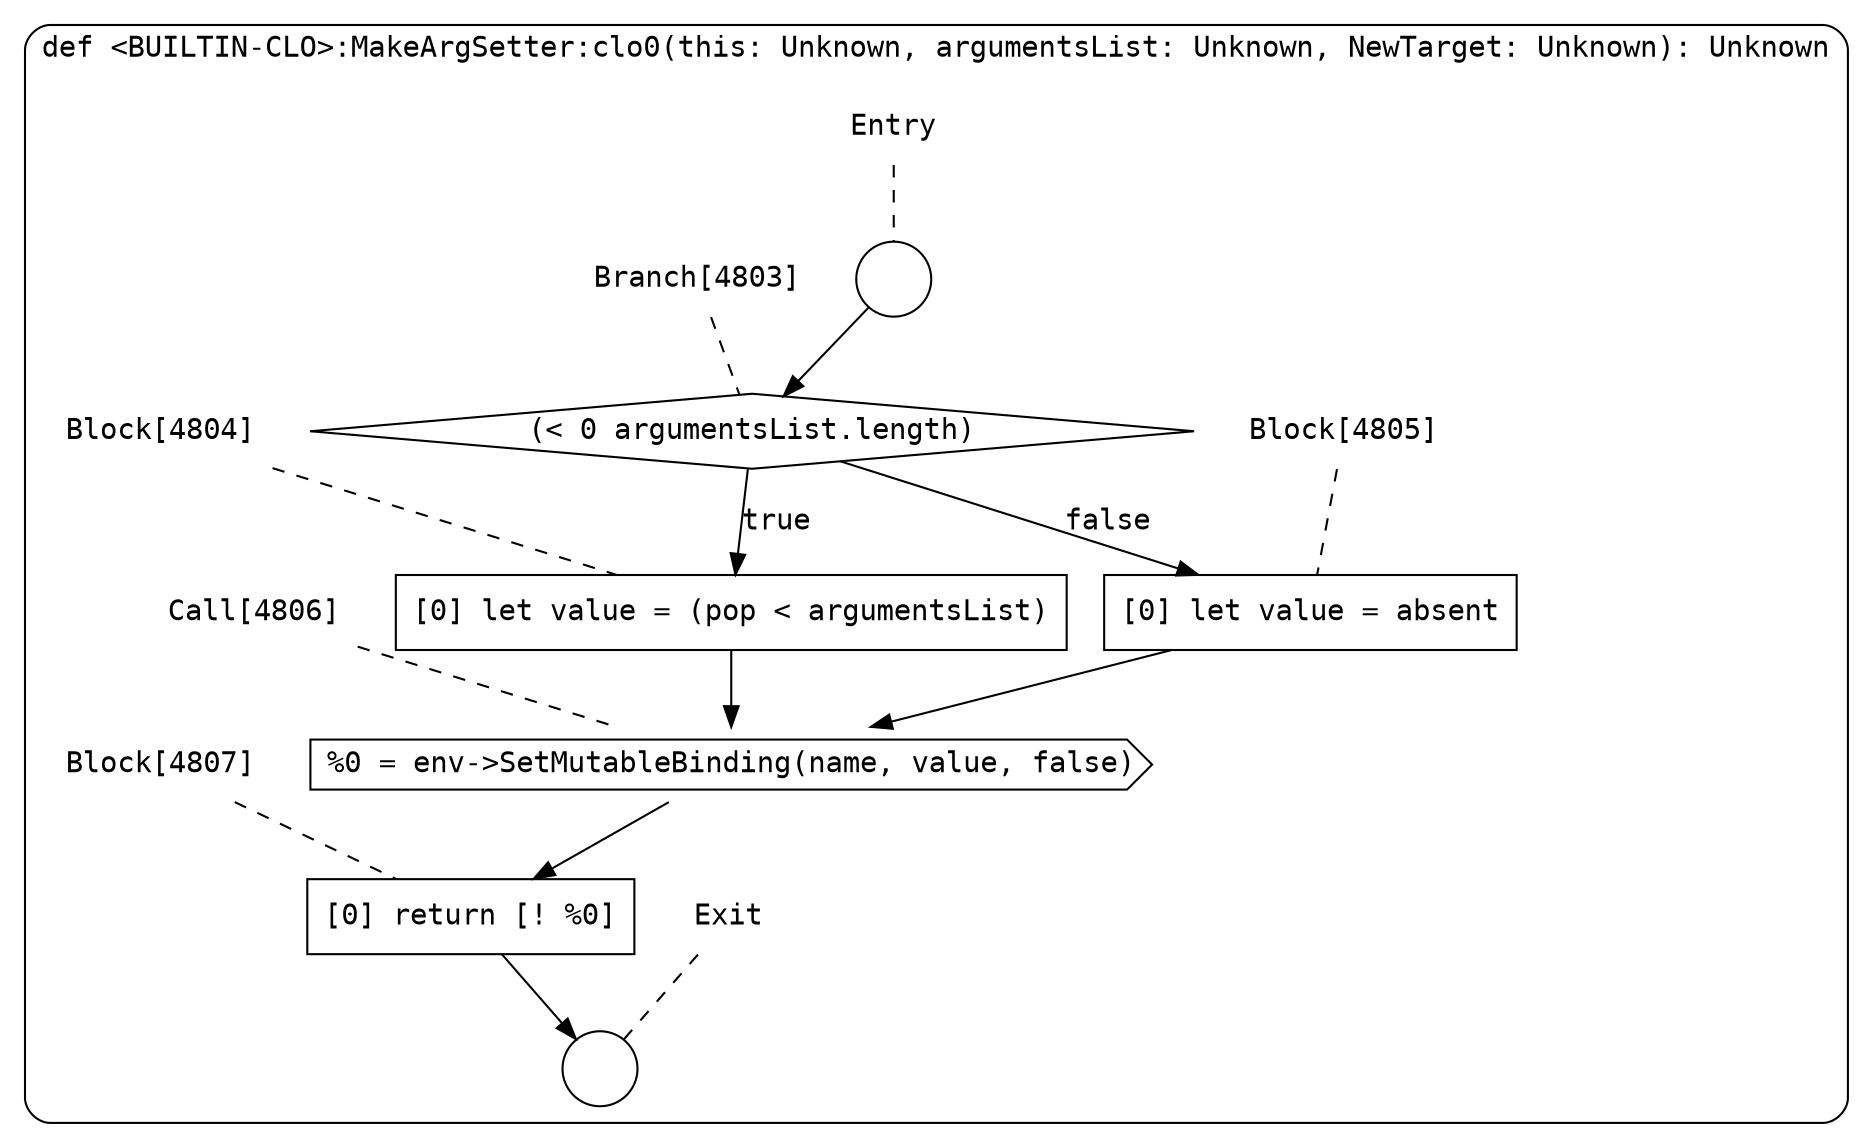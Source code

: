 digraph {
  graph [fontname = "Consolas"]
  node [fontname = "Consolas"]
  edge [fontname = "Consolas"]
  subgraph cluster1123 {
    label = "def <BUILTIN-CLO>:MakeArgSetter:clo0(this: Unknown, argumentsList: Unknown, NewTarget: Unknown): Unknown"
    style = rounded
    cluster1123_entry_name [shape=none, label=<<font color="black">Entry</font>>]
    cluster1123_entry_name -> cluster1123_entry [arrowhead=none, color="black", style=dashed]
    cluster1123_entry [shape=circle label=" " color="black" fillcolor="white" style=filled]
    cluster1123_entry -> node4803 [color="black"]
    cluster1123_exit_name [shape=none, label=<<font color="black">Exit</font>>]
    cluster1123_exit_name -> cluster1123_exit [arrowhead=none, color="black", style=dashed]
    cluster1123_exit [shape=circle label=" " color="black" fillcolor="white" style=filled]
    node4803_name [shape=none, label=<<font color="black">Branch[4803]</font>>]
    node4803_name -> node4803 [arrowhead=none, color="black", style=dashed]
    node4803 [shape=diamond, label=<<font color="black">(&lt; 0 argumentsList.length)</font>> color="black" fillcolor="white", style=filled]
    node4803 -> node4804 [label=<<font color="black">true</font>> color="black"]
    node4803 -> node4805 [label=<<font color="black">false</font>> color="black"]
    node4804_name [shape=none, label=<<font color="black">Block[4804]</font>>]
    node4804_name -> node4804 [arrowhead=none, color="black", style=dashed]
    node4804 [shape=box, label=<<font color="black">[0] let value = (pop &lt; argumentsList)<BR ALIGN="LEFT"/></font>> color="black" fillcolor="white", style=filled]
    node4804 -> node4806 [color="black"]
    node4805_name [shape=none, label=<<font color="black">Block[4805]</font>>]
    node4805_name -> node4805 [arrowhead=none, color="black", style=dashed]
    node4805 [shape=box, label=<<font color="black">[0] let value = absent<BR ALIGN="LEFT"/></font>> color="black" fillcolor="white", style=filled]
    node4805 -> node4806 [color="black"]
    node4806_name [shape=none, label=<<font color="black">Call[4806]</font>>]
    node4806_name -> node4806 [arrowhead=none, color="black", style=dashed]
    node4806 [shape=cds, label=<<font color="black">%0 = env-&gt;SetMutableBinding(name, value, false)</font>> color="black" fillcolor="white", style=filled]
    node4806 -> node4807 [color="black"]
    node4807_name [shape=none, label=<<font color="black">Block[4807]</font>>]
    node4807_name -> node4807 [arrowhead=none, color="black", style=dashed]
    node4807 [shape=box, label=<<font color="black">[0] return [! %0]<BR ALIGN="LEFT"/></font>> color="black" fillcolor="white", style=filled]
    node4807 -> cluster1123_exit [color="black"]
  }
}